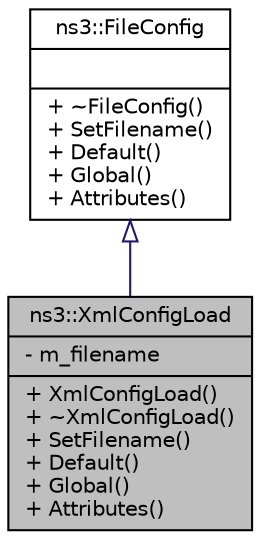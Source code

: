 digraph "ns3::XmlConfigLoad"
{
  edge [fontname="Helvetica",fontsize="10",labelfontname="Helvetica",labelfontsize="10"];
  node [fontname="Helvetica",fontsize="10",shape=record];
  Node1 [label="{ns3::XmlConfigLoad\n|- m_filename\l|+ XmlConfigLoad()\l+ ~XmlConfigLoad()\l+ SetFilename()\l+ Default()\l+ Global()\l+ Attributes()\l}",height=0.2,width=0.4,color="black", fillcolor="grey75", style="filled", fontcolor="black"];
  Node2 -> Node1 [dir="back",color="midnightblue",fontsize="10",style="solid",arrowtail="onormal"];
  Node2 [label="{ns3::FileConfig\n||+ ~FileConfig()\l+ SetFilename()\l+ Default()\l+ Global()\l+ Attributes()\l}",height=0.2,width=0.4,color="black", fillcolor="white", style="filled",URL="$d7/de3/classns3_1_1FileConfig.html"];
}
